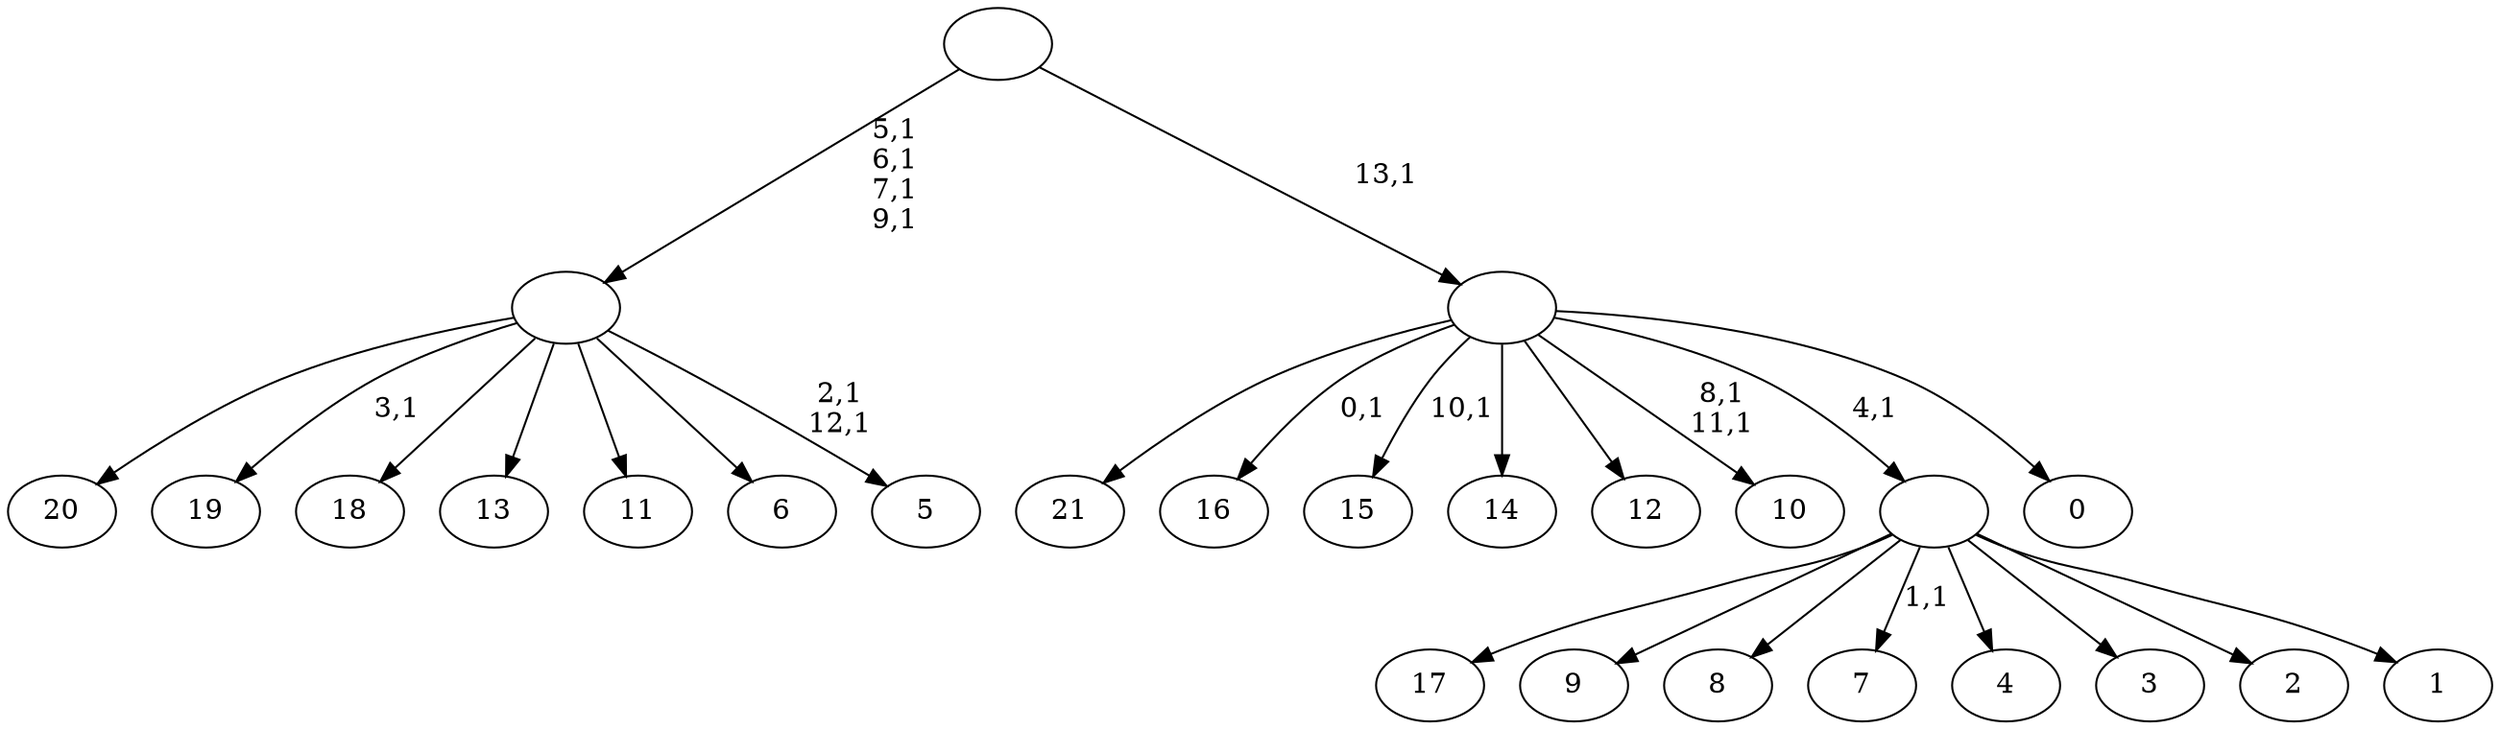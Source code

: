 digraph T {
	36 [label="21"]
	35 [label="20"]
	34 [label="19"]
	32 [label="18"]
	31 [label="17"]
	30 [label="16"]
	28 [label="15"]
	26 [label="14"]
	25 [label="13"]
	24 [label="12"]
	23 [label="11"]
	22 [label="10"]
	19 [label="9"]
	18 [label="8"]
	17 [label="7"]
	15 [label="6"]
	14 [label="5"]
	11 [label=""]
	7 [label="4"]
	6 [label="3"]
	5 [label="2"]
	4 [label="1"]
	3 [label=""]
	2 [label="0"]
	1 [label=""]
	0 [label=""]
	11 -> 14 [label="2,1\n12,1"]
	11 -> 34 [label="3,1"]
	11 -> 35 [label=""]
	11 -> 32 [label=""]
	11 -> 25 [label=""]
	11 -> 23 [label=""]
	11 -> 15 [label=""]
	3 -> 17 [label="1,1"]
	3 -> 31 [label=""]
	3 -> 19 [label=""]
	3 -> 18 [label=""]
	3 -> 7 [label=""]
	3 -> 6 [label=""]
	3 -> 5 [label=""]
	3 -> 4 [label=""]
	1 -> 22 [label="8,1\n11,1"]
	1 -> 28 [label="10,1"]
	1 -> 30 [label="0,1"]
	1 -> 36 [label=""]
	1 -> 26 [label=""]
	1 -> 24 [label=""]
	1 -> 3 [label="4,1"]
	1 -> 2 [label=""]
	0 -> 11 [label="5,1\n6,1\n7,1\n9,1"]
	0 -> 1 [label="13,1"]
}
